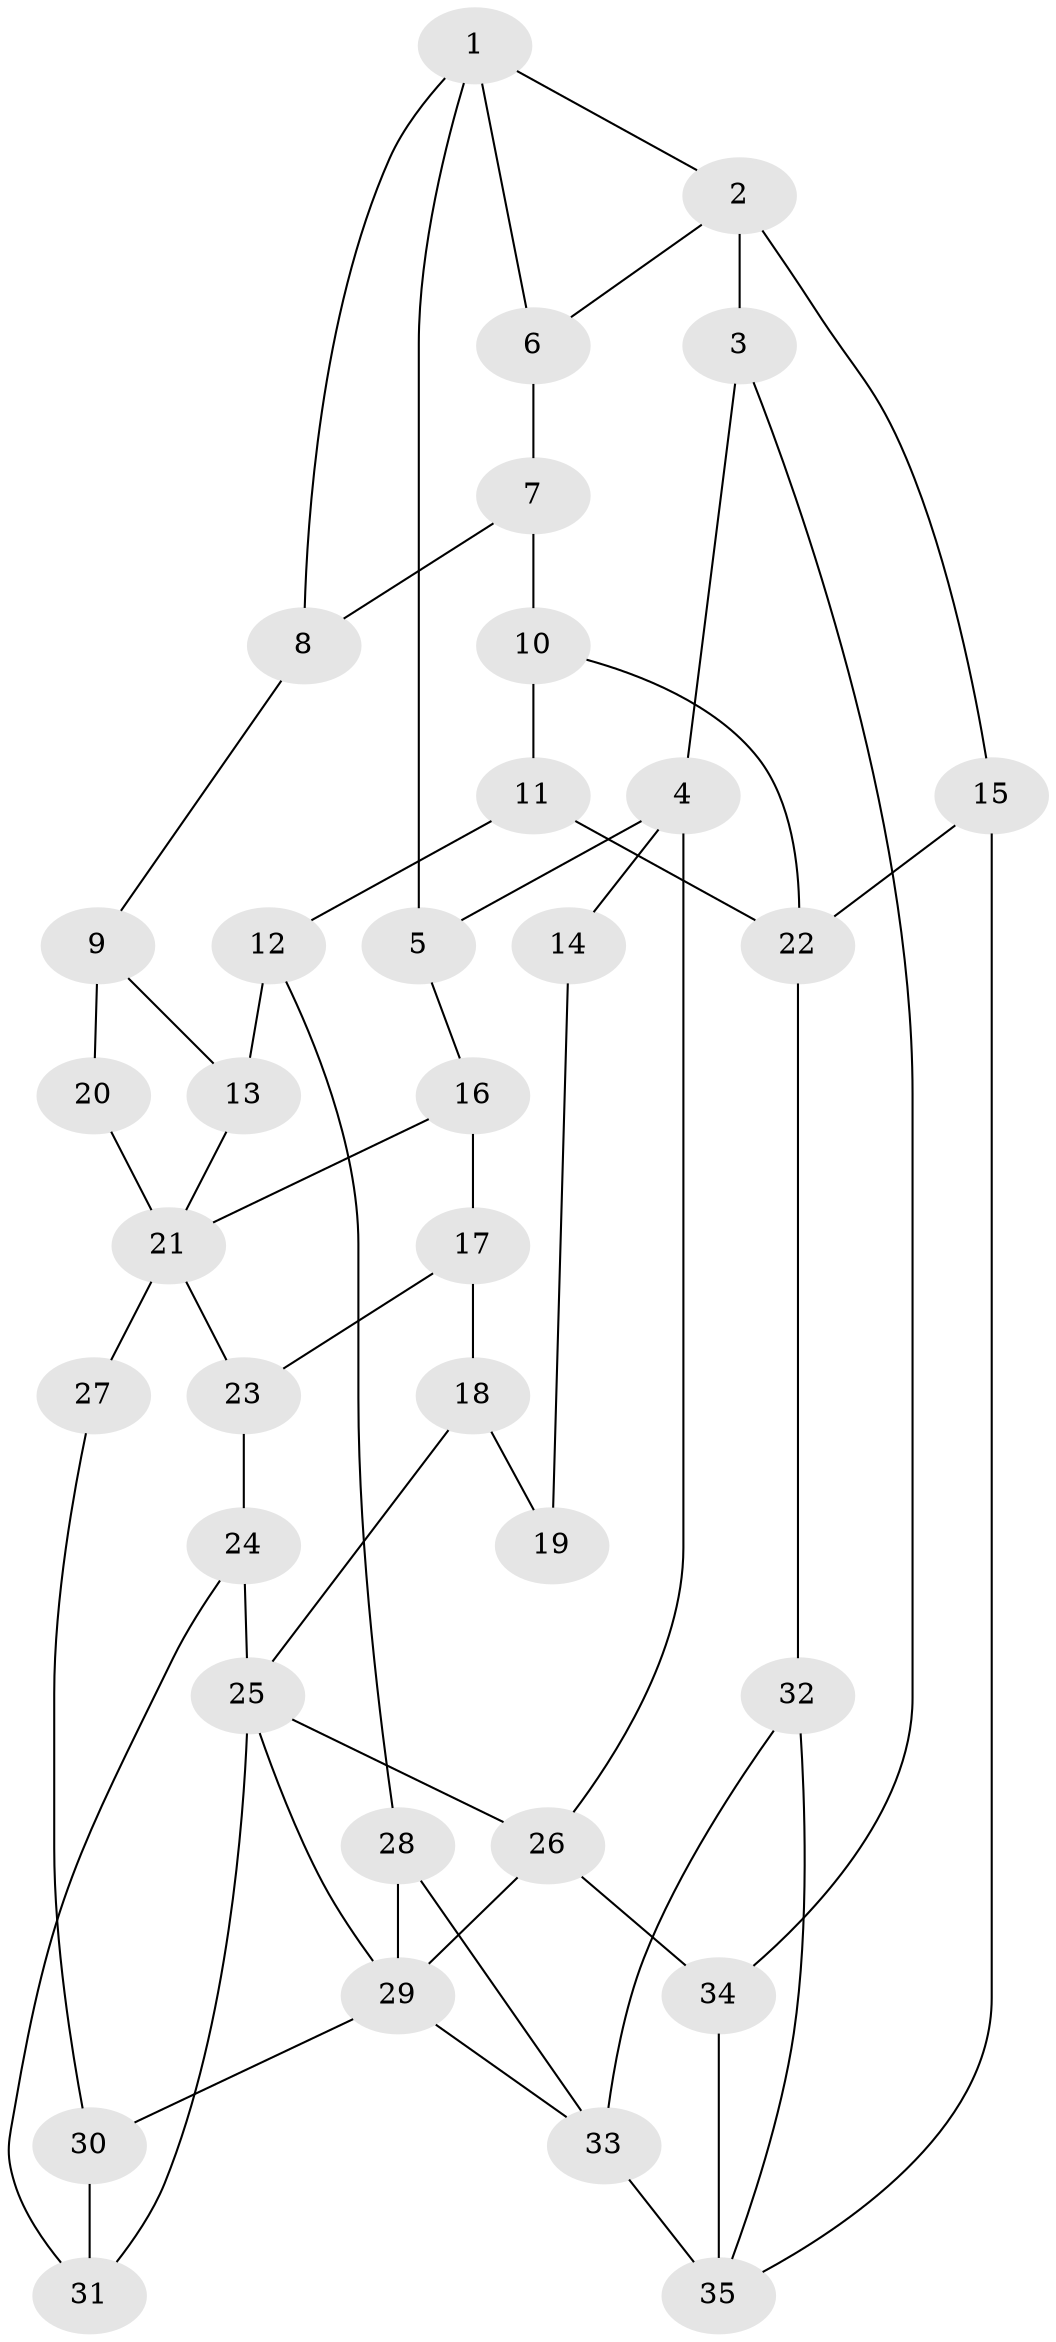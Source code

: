 // original degree distribution, {3: 0.04285714285714286, 4: 0.24285714285714285, 6: 0.24285714285714285, 5: 0.4714285714285714}
// Generated by graph-tools (version 1.1) at 2025/54/03/04/25 22:54:20]
// undirected, 35 vertices, 57 edges
graph export_dot {
  node [color=gray90,style=filled];
  1;
  2;
  3;
  4;
  5;
  6;
  7;
  8;
  9;
  10;
  11;
  12;
  13;
  14;
  15;
  16;
  17;
  18;
  19;
  20;
  21;
  22;
  23;
  24;
  25;
  26;
  27;
  28;
  29;
  30;
  31;
  32;
  33;
  34;
  35;
  1 -- 2 [weight=1.0];
  1 -- 5 [weight=1.0];
  1 -- 6 [weight=1.0];
  1 -- 8 [weight=1.0];
  2 -- 3 [weight=2.0];
  2 -- 6 [weight=1.0];
  2 -- 15 [weight=2.0];
  3 -- 4 [weight=1.0];
  3 -- 34 [weight=1.0];
  4 -- 5 [weight=1.0];
  4 -- 14 [weight=2.0];
  4 -- 26 [weight=1.0];
  5 -- 16 [weight=1.0];
  6 -- 7 [weight=2.0];
  7 -- 8 [weight=1.0];
  7 -- 10 [weight=1.0];
  8 -- 9 [weight=1.0];
  9 -- 13 [weight=1.0];
  9 -- 20 [weight=2.0];
  10 -- 11 [weight=1.0];
  10 -- 22 [weight=1.0];
  11 -- 12 [weight=1.0];
  11 -- 22 [weight=1.0];
  12 -- 13 [weight=1.0];
  12 -- 28 [weight=1.0];
  13 -- 21 [weight=1.0];
  14 -- 19 [weight=1.0];
  15 -- 22 [weight=2.0];
  15 -- 35 [weight=1.0];
  16 -- 17 [weight=1.0];
  16 -- 21 [weight=1.0];
  17 -- 18 [weight=1.0];
  17 -- 23 [weight=1.0];
  18 -- 19 [weight=2.0];
  18 -- 25 [weight=2.0];
  20 -- 21 [weight=1.0];
  21 -- 23 [weight=1.0];
  21 -- 27 [weight=2.0];
  22 -- 32 [weight=2.0];
  23 -- 24 [weight=1.0];
  24 -- 25 [weight=1.0];
  24 -- 31 [weight=1.0];
  25 -- 26 [weight=1.0];
  25 -- 29 [weight=1.0];
  25 -- 31 [weight=1.0];
  26 -- 29 [weight=1.0];
  26 -- 34 [weight=1.0];
  27 -- 30 [weight=1.0];
  28 -- 29 [weight=2.0];
  28 -- 33 [weight=1.0];
  29 -- 30 [weight=1.0];
  29 -- 33 [weight=1.0];
  30 -- 31 [weight=1.0];
  32 -- 33 [weight=1.0];
  32 -- 35 [weight=1.0];
  33 -- 35 [weight=2.0];
  34 -- 35 [weight=2.0];
}
